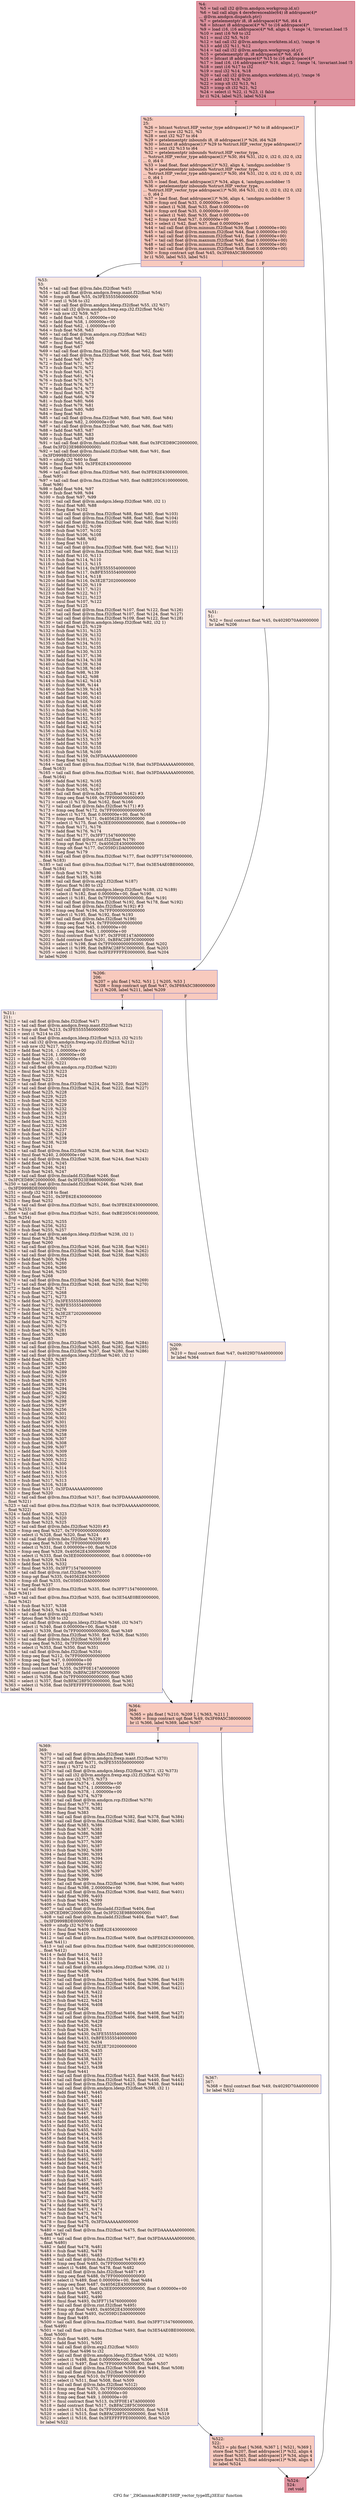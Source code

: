 digraph "CFG for '_Z9GammasRGBP15HIP_vector_typeIfLj3EEiii' function" {
	label="CFG for '_Z9GammasRGBP15HIP_vector_typeIfLj3EEiii' function";

	Node0x52e1e00 [shape=record,color="#b70d28ff", style=filled, fillcolor="#b70d2870",label="{%4:\l  %5 = tail call i32 @llvm.amdgcn.workgroup.id.x()\l  %6 = tail call align 4 dereferenceable(64) i8 addrspace(4)*\l... @llvm.amdgcn.dispatch.ptr()\l  %7 = getelementptr i8, i8 addrspace(4)* %6, i64 4\l  %8 = bitcast i8 addrspace(4)* %7 to i16 addrspace(4)*\l  %9 = load i16, i16 addrspace(4)* %8, align 4, !range !4, !invariant.load !5\l  %10 = zext i16 %9 to i32\l  %11 = mul i32 %5, %10\l  %12 = tail call i32 @llvm.amdgcn.workitem.id.x(), !range !6\l  %13 = add i32 %11, %12\l  %14 = tail call i32 @llvm.amdgcn.workgroup.id.y()\l  %15 = getelementptr i8, i8 addrspace(4)* %6, i64 6\l  %16 = bitcast i8 addrspace(4)* %15 to i16 addrspace(4)*\l  %17 = load i16, i16 addrspace(4)* %16, align 2, !range !4, !invariant.load !5\l  %18 = zext i16 %17 to i32\l  %19 = mul i32 %14, %18\l  %20 = tail call i32 @llvm.amdgcn.workitem.id.y(), !range !6\l  %21 = add i32 %19, %20\l  %22 = icmp slt i32 %13, %1\l  %23 = icmp slt i32 %21, %2\l  %24 = select i1 %22, i1 %23, i1 false\l  br i1 %24, label %25, label %524\l|{<s0>T|<s1>F}}"];
	Node0x52e1e00:s0 -> Node0x52e87d0;
	Node0x52e1e00:s1 -> Node0x52e8860;
	Node0x52e87d0 [shape=record,color="#3d50c3ff", style=filled, fillcolor="#ef886b70",label="{%25:\l25:                                               \l  %26 = bitcast %struct.HIP_vector_type addrspace(1)* %0 to i8 addrspace(1)*\l  %27 = mul nsw i32 %21, %3\l  %28 = sext i32 %27 to i64\l  %29 = getelementptr inbounds i8, i8 addrspace(1)* %26, i64 %28\l  %30 = bitcast i8 addrspace(1)* %29 to %struct.HIP_vector_type addrspace(1)*\l  %31 = sext i32 %13 to i64\l  %32 = getelementptr inbounds %struct.HIP_vector_type,\l... %struct.HIP_vector_type addrspace(1)* %30, i64 %31, i32 0, i32 0, i32 0, i32\l... 0, i64 0\l  %33 = load float, float addrspace(1)* %32, align 4, !amdgpu.noclobber !5\l  %34 = getelementptr inbounds %struct.HIP_vector_type,\l... %struct.HIP_vector_type addrspace(1)* %30, i64 %31, i32 0, i32 0, i32 0, i32\l... 0, i64 1\l  %35 = load float, float addrspace(1)* %34, align 4, !amdgpu.noclobber !5\l  %36 = getelementptr inbounds %struct.HIP_vector_type,\l... %struct.HIP_vector_type addrspace(1)* %30, i64 %31, i32 0, i32 0, i32 0, i32\l... 0, i64 2\l  %37 = load float, float addrspace(1)* %36, align 4, !amdgpu.noclobber !5\l  %38 = fcmp ord float %33, 0.000000e+00\l  %39 = select i1 %38, float %33, float 0.000000e+00\l  %40 = fcmp ord float %35, 0.000000e+00\l  %41 = select i1 %40, float %35, float 0.000000e+00\l  %42 = fcmp ord float %37, 0.000000e+00\l  %43 = select i1 %42, float %37, float 0.000000e+00\l  %44 = tail call float @llvm.minnum.f32(float %39, float 1.000000e+00)\l  %45 = tail call float @llvm.maxnum.f32(float %44, float 0.000000e+00)\l  %46 = tail call float @llvm.minnum.f32(float %41, float 1.000000e+00)\l  %47 = tail call float @llvm.maxnum.f32(float %46, float 0.000000e+00)\l  %48 = tail call float @llvm.minnum.f32(float %43, float 1.000000e+00)\l  %49 = tail call float @llvm.maxnum.f32(float %48, float 0.000000e+00)\l  %50 = fcmp contract ugt float %45, 0x3F69A5C380000000\l  br i1 %50, label %53, label %51\l|{<s0>T|<s1>F}}"];
	Node0x52e87d0:s0 -> Node0x52eab40;
	Node0x52e87d0:s1 -> Node0x52eabd0;
	Node0x52eabd0 [shape=record,color="#3d50c3ff", style=filled, fillcolor="#f1ccb870",label="{%51:\l51:                                               \l  %52 = fmul contract float %45, 0x4029D70A40000000\l  br label %206\l}"];
	Node0x52eabd0 -> Node0x52eada0;
	Node0x52eab40 [shape=record,color="#3d50c3ff", style=filled, fillcolor="#f1ccb870",label="{%53:\l53:                                               \l  %54 = tail call float @llvm.fabs.f32(float %45)\l  %55 = tail call float @llvm.amdgcn.frexp.mant.f32(float %54)\l  %56 = fcmp olt float %55, 0x3FE5555560000000\l  %57 = zext i1 %56 to i32\l  %58 = tail call float @llvm.amdgcn.ldexp.f32(float %55, i32 %57)\l  %59 = tail call i32 @llvm.amdgcn.frexp.exp.i32.f32(float %54)\l  %60 = sub nsw i32 %59, %57\l  %61 = fadd float %58, -1.000000e+00\l  %62 = fadd float %58, 1.000000e+00\l  %63 = fadd float %62, -1.000000e+00\l  %64 = fsub float %58, %63\l  %65 = tail call float @llvm.amdgcn.rcp.f32(float %62)\l  %66 = fmul float %61, %65\l  %67 = fmul float %62, %66\l  %68 = fneg float %67\l  %69 = tail call float @llvm.fma.f32(float %66, float %62, float %68)\l  %70 = tail call float @llvm.fma.f32(float %66, float %64, float %69)\l  %71 = fadd float %67, %70\l  %72 = fsub float %71, %67\l  %73 = fsub float %70, %72\l  %74 = fsub float %61, %71\l  %75 = fsub float %61, %74\l  %76 = fsub float %75, %71\l  %77 = fsub float %76, %73\l  %78 = fadd float %74, %77\l  %79 = fmul float %65, %78\l  %80 = fadd float %66, %79\l  %81 = fsub float %80, %66\l  %82 = fsub float %79, %81\l  %83 = fmul float %80, %80\l  %84 = fneg float %83\l  %85 = tail call float @llvm.fma.f32(float %80, float %80, float %84)\l  %86 = fmul float %82, 2.000000e+00\l  %87 = tail call float @llvm.fma.f32(float %80, float %86, float %85)\l  %88 = fadd float %83, %87\l  %89 = fsub float %88, %83\l  %90 = fsub float %87, %89\l  %91 = tail call float @llvm.fmuladd.f32(float %88, float 0x3FCED89C20000000,\l... float 0x3FD23E9880000000)\l  %92 = tail call float @llvm.fmuladd.f32(float %88, float %91, float\l... 0x3FD999BDE0000000)\l  %93 = sitofp i32 %60 to float\l  %94 = fmul float %93, 0x3FE62E4300000000\l  %95 = fneg float %94\l  %96 = tail call float @llvm.fma.f32(float %93, float 0x3FE62E4300000000,\l... float %95)\l  %97 = tail call float @llvm.fma.f32(float %93, float 0xBE205C6100000000,\l... float %96)\l  %98 = fadd float %94, %97\l  %99 = fsub float %98, %94\l  %100 = fsub float %97, %99\l  %101 = tail call float @llvm.amdgcn.ldexp.f32(float %80, i32 1)\l  %102 = fmul float %80, %88\l  %103 = fneg float %102\l  %104 = tail call float @llvm.fma.f32(float %88, float %80, float %103)\l  %105 = tail call float @llvm.fma.f32(float %88, float %82, float %104)\l  %106 = tail call float @llvm.fma.f32(float %90, float %80, float %105)\l  %107 = fadd float %102, %106\l  %108 = fsub float %107, %102\l  %109 = fsub float %106, %108\l  %110 = fmul float %88, %92\l  %111 = fneg float %110\l  %112 = tail call float @llvm.fma.f32(float %88, float %92, float %111)\l  %113 = tail call float @llvm.fma.f32(float %90, float %92, float %112)\l  %114 = fadd float %110, %113\l  %115 = fsub float %114, %110\l  %116 = fsub float %113, %115\l  %117 = fadd float %114, 0x3FE5555540000000\l  %118 = fadd float %117, 0xBFE5555540000000\l  %119 = fsub float %114, %118\l  %120 = fadd float %116, 0x3E2E720200000000\l  %121 = fadd float %120, %119\l  %122 = fadd float %117, %121\l  %123 = fsub float %122, %117\l  %124 = fsub float %121, %123\l  %125 = fmul float %107, %122\l  %126 = fneg float %125\l  %127 = tail call float @llvm.fma.f32(float %107, float %122, float %126)\l  %128 = tail call float @llvm.fma.f32(float %107, float %124, float %127)\l  %129 = tail call float @llvm.fma.f32(float %109, float %122, float %128)\l  %130 = tail call float @llvm.amdgcn.ldexp.f32(float %82, i32 1)\l  %131 = fadd float %125, %129\l  %132 = fsub float %131, %125\l  %133 = fsub float %129, %132\l  %134 = fadd float %101, %131\l  %135 = fsub float %134, %101\l  %136 = fsub float %131, %135\l  %137 = fadd float %130, %133\l  %138 = fadd float %137, %136\l  %139 = fadd float %134, %138\l  %140 = fsub float %139, %134\l  %141 = fsub float %138, %140\l  %142 = fadd float %98, %139\l  %143 = fsub float %142, %98\l  %144 = fsub float %142, %143\l  %145 = fsub float %98, %144\l  %146 = fsub float %139, %143\l  %147 = fadd float %146, %145\l  %148 = fadd float %100, %141\l  %149 = fsub float %148, %100\l  %150 = fsub float %148, %149\l  %151 = fsub float %100, %150\l  %152 = fsub float %141, %149\l  %153 = fadd float %152, %151\l  %154 = fadd float %148, %147\l  %155 = fadd float %142, %154\l  %156 = fsub float %155, %142\l  %157 = fsub float %154, %156\l  %158 = fadd float %153, %157\l  %159 = fadd float %155, %158\l  %160 = fsub float %159, %155\l  %161 = fsub float %158, %160\l  %162 = fmul float %159, 0x3FDAAAAAA0000000\l  %163 = fneg float %162\l  %164 = tail call float @llvm.fma.f32(float %159, float 0x3FDAAAAAA0000000,\l... float %163)\l  %165 = tail call float @llvm.fma.f32(float %161, float 0x3FDAAAAAA0000000,\l... float %164)\l  %166 = fadd float %162, %165\l  %167 = fsub float %166, %162\l  %168 = fsub float %165, %167\l  %169 = tail call float @llvm.fabs.f32(float %162) #3\l  %170 = fcmp oeq float %169, 0x7FF0000000000000\l  %171 = select i1 %170, float %162, float %166\l  %172 = tail call float @llvm.fabs.f32(float %171) #3\l  %173 = fcmp oeq float %172, 0x7FF0000000000000\l  %174 = select i1 %173, float 0.000000e+00, float %168\l  %175 = fcmp oeq float %171, 0x40562E4300000000\l  %176 = select i1 %175, float 0x3EE0000000000000, float 0.000000e+00\l  %177 = fsub float %171, %176\l  %178 = fadd float %176, %174\l  %179 = fmul float %177, 0x3FF7154760000000\l  %180 = tail call float @llvm.rint.f32(float %179)\l  %181 = fcmp ogt float %177, 0x40562E4300000000\l  %182 = fcmp olt float %177, 0xC059D1DA00000000\l  %183 = fneg float %179\l  %184 = tail call float @llvm.fma.f32(float %177, float 0x3FF7154760000000,\l... float %183)\l  %185 = tail call float @llvm.fma.f32(float %177, float 0x3E54AE0BE0000000,\l... float %184)\l  %186 = fsub float %179, %180\l  %187 = fadd float %185, %186\l  %188 = tail call float @llvm.exp2.f32(float %187)\l  %189 = fptosi float %180 to i32\l  %190 = tail call float @llvm.amdgcn.ldexp.f32(float %188, i32 %189)\l  %191 = select i1 %182, float 0.000000e+00, float %190\l  %192 = select i1 %181, float 0x7FF0000000000000, float %191\l  %193 = tail call float @llvm.fma.f32(float %192, float %178, float %192)\l  %194 = tail call float @llvm.fabs.f32(float %192) #3\l  %195 = fcmp oeq float %194, 0x7FF0000000000000\l  %196 = select i1 %195, float %192, float %193\l  %197 = tail call float @llvm.fabs.f32(float %196)\l  %198 = fcmp oeq float %54, 0x7FF0000000000000\l  %199 = fcmp oeq float %45, 0.000000e+00\l  %200 = fcmp oeq float %45, 1.000000e+00\l  %201 = fmul contract float %197, 0x3FF0E147A0000000\l  %202 = fadd contract float %201, 0xBFAC28F5C0000000\l  %203 = select i1 %198, float 0x7FF0000000000000, float %202\l  %204 = select i1 %199, float 0xBFAC28F5C0000000, float %203\l  %205 = select i1 %200, float 0x3FEFFFFFE0000000, float %204\l  br label %206\l}"];
	Node0x52eab40 -> Node0x52eada0;
	Node0x52eada0 [shape=record,color="#3d50c3ff", style=filled, fillcolor="#ef886b70",label="{%206:\l206:                                              \l  %207 = phi float [ %52, %51 ], [ %205, %53 ]\l  %208 = fcmp contract ugt float %47, 0x3F69A5C380000000\l  br i1 %208, label %211, label %209\l|{<s0>T|<s1>F}}"];
	Node0x52eada0:s0 -> Node0x52f2f60;
	Node0x52eada0:s1 -> Node0x52f2fb0;
	Node0x52f2fb0 [shape=record,color="#3d50c3ff", style=filled, fillcolor="#f1ccb870",label="{%209:\l209:                                              \l  %210 = fmul contract float %47, 0x4029D70A40000000\l  br label %364\l}"];
	Node0x52f2fb0 -> Node0x52f3180;
	Node0x52f2f60 [shape=record,color="#3d50c3ff", style=filled, fillcolor="#f1ccb870",label="{%211:\l211:                                              \l  %212 = tail call float @llvm.fabs.f32(float %47)\l  %213 = tail call float @llvm.amdgcn.frexp.mant.f32(float %212)\l  %214 = fcmp olt float %213, 0x3FE5555560000000\l  %215 = zext i1 %214 to i32\l  %216 = tail call float @llvm.amdgcn.ldexp.f32(float %213, i32 %215)\l  %217 = tail call i32 @llvm.amdgcn.frexp.exp.i32.f32(float %212)\l  %218 = sub nsw i32 %217, %215\l  %219 = fadd float %216, -1.000000e+00\l  %220 = fadd float %216, 1.000000e+00\l  %221 = fadd float %220, -1.000000e+00\l  %222 = fsub float %216, %221\l  %223 = tail call float @llvm.amdgcn.rcp.f32(float %220)\l  %224 = fmul float %219, %223\l  %225 = fmul float %220, %224\l  %226 = fneg float %225\l  %227 = tail call float @llvm.fma.f32(float %224, float %220, float %226)\l  %228 = tail call float @llvm.fma.f32(float %224, float %222, float %227)\l  %229 = fadd float %225, %228\l  %230 = fsub float %229, %225\l  %231 = fsub float %228, %230\l  %232 = fsub float %219, %229\l  %233 = fsub float %219, %232\l  %234 = fsub float %233, %229\l  %235 = fsub float %234, %231\l  %236 = fadd float %232, %235\l  %237 = fmul float %223, %236\l  %238 = fadd float %224, %237\l  %239 = fsub float %238, %224\l  %240 = fsub float %237, %239\l  %241 = fmul float %238, %238\l  %242 = fneg float %241\l  %243 = tail call float @llvm.fma.f32(float %238, float %238, float %242)\l  %244 = fmul float %240, 2.000000e+00\l  %245 = tail call float @llvm.fma.f32(float %238, float %244, float %243)\l  %246 = fadd float %241, %245\l  %247 = fsub float %246, %241\l  %248 = fsub float %245, %247\l  %249 = tail call float @llvm.fmuladd.f32(float %246, float\l... 0x3FCED89C20000000, float 0x3FD23E9880000000)\l  %250 = tail call float @llvm.fmuladd.f32(float %246, float %249, float\l... 0x3FD999BDE0000000)\l  %251 = sitofp i32 %218 to float\l  %252 = fmul float %251, 0x3FE62E4300000000\l  %253 = fneg float %252\l  %254 = tail call float @llvm.fma.f32(float %251, float 0x3FE62E4300000000,\l... float %253)\l  %255 = tail call float @llvm.fma.f32(float %251, float 0xBE205C6100000000,\l... float %254)\l  %256 = fadd float %252, %255\l  %257 = fsub float %256, %252\l  %258 = fsub float %255, %257\l  %259 = tail call float @llvm.amdgcn.ldexp.f32(float %238, i32 1)\l  %260 = fmul float %238, %246\l  %261 = fneg float %260\l  %262 = tail call float @llvm.fma.f32(float %246, float %238, float %261)\l  %263 = tail call float @llvm.fma.f32(float %246, float %240, float %262)\l  %264 = tail call float @llvm.fma.f32(float %248, float %238, float %263)\l  %265 = fadd float %260, %264\l  %266 = fsub float %265, %260\l  %267 = fsub float %264, %266\l  %268 = fmul float %246, %250\l  %269 = fneg float %268\l  %270 = tail call float @llvm.fma.f32(float %246, float %250, float %269)\l  %271 = tail call float @llvm.fma.f32(float %248, float %250, float %270)\l  %272 = fadd float %268, %271\l  %273 = fsub float %272, %268\l  %274 = fsub float %271, %273\l  %275 = fadd float %272, 0x3FE5555540000000\l  %276 = fadd float %275, 0xBFE5555540000000\l  %277 = fsub float %272, %276\l  %278 = fadd float %274, 0x3E2E720200000000\l  %279 = fadd float %278, %277\l  %280 = fadd float %275, %279\l  %281 = fsub float %280, %275\l  %282 = fsub float %279, %281\l  %283 = fmul float %265, %280\l  %284 = fneg float %283\l  %285 = tail call float @llvm.fma.f32(float %265, float %280, float %284)\l  %286 = tail call float @llvm.fma.f32(float %265, float %282, float %285)\l  %287 = tail call float @llvm.fma.f32(float %267, float %280, float %286)\l  %288 = tail call float @llvm.amdgcn.ldexp.f32(float %240, i32 1)\l  %289 = fadd float %283, %287\l  %290 = fsub float %289, %283\l  %291 = fsub float %287, %290\l  %292 = fadd float %259, %289\l  %293 = fsub float %292, %259\l  %294 = fsub float %289, %293\l  %295 = fadd float %288, %291\l  %296 = fadd float %295, %294\l  %297 = fadd float %292, %296\l  %298 = fsub float %297, %292\l  %299 = fsub float %296, %298\l  %300 = fadd float %256, %297\l  %301 = fsub float %300, %256\l  %302 = fsub float %300, %301\l  %303 = fsub float %256, %302\l  %304 = fsub float %297, %301\l  %305 = fadd float %304, %303\l  %306 = fadd float %258, %299\l  %307 = fsub float %306, %258\l  %308 = fsub float %306, %307\l  %309 = fsub float %258, %308\l  %310 = fsub float %299, %307\l  %311 = fadd float %310, %309\l  %312 = fadd float %306, %305\l  %313 = fadd float %300, %312\l  %314 = fsub float %313, %300\l  %315 = fsub float %312, %314\l  %316 = fadd float %311, %315\l  %317 = fadd float %313, %316\l  %318 = fsub float %317, %313\l  %319 = fsub float %316, %318\l  %320 = fmul float %317, 0x3FDAAAAAA0000000\l  %321 = fneg float %320\l  %322 = tail call float @llvm.fma.f32(float %317, float 0x3FDAAAAAA0000000,\l... float %321)\l  %323 = tail call float @llvm.fma.f32(float %319, float 0x3FDAAAAAA0000000,\l... float %322)\l  %324 = fadd float %320, %323\l  %325 = fsub float %324, %320\l  %326 = fsub float %323, %325\l  %327 = tail call float @llvm.fabs.f32(float %320) #3\l  %328 = fcmp oeq float %327, 0x7FF0000000000000\l  %329 = select i1 %328, float %320, float %324\l  %330 = tail call float @llvm.fabs.f32(float %329) #3\l  %331 = fcmp oeq float %330, 0x7FF0000000000000\l  %332 = select i1 %331, float 0.000000e+00, float %326\l  %333 = fcmp oeq float %329, 0x40562E4300000000\l  %334 = select i1 %333, float 0x3EE0000000000000, float 0.000000e+00\l  %335 = fsub float %329, %334\l  %336 = fadd float %334, %332\l  %337 = fmul float %335, 0x3FF7154760000000\l  %338 = tail call float @llvm.rint.f32(float %337)\l  %339 = fcmp ogt float %335, 0x40562E4300000000\l  %340 = fcmp olt float %335, 0xC059D1DA00000000\l  %341 = fneg float %337\l  %342 = tail call float @llvm.fma.f32(float %335, float 0x3FF7154760000000,\l... float %341)\l  %343 = tail call float @llvm.fma.f32(float %335, float 0x3E54AE0BE0000000,\l... float %342)\l  %344 = fsub float %337, %338\l  %345 = fadd float %343, %344\l  %346 = tail call float @llvm.exp2.f32(float %345)\l  %347 = fptosi float %338 to i32\l  %348 = tail call float @llvm.amdgcn.ldexp.f32(float %346, i32 %347)\l  %349 = select i1 %340, float 0.000000e+00, float %348\l  %350 = select i1 %339, float 0x7FF0000000000000, float %349\l  %351 = tail call float @llvm.fma.f32(float %350, float %336, float %350)\l  %352 = tail call float @llvm.fabs.f32(float %350) #3\l  %353 = fcmp oeq float %352, 0x7FF0000000000000\l  %354 = select i1 %353, float %350, float %351\l  %355 = tail call float @llvm.fabs.f32(float %354)\l  %356 = fcmp oeq float %212, 0x7FF0000000000000\l  %357 = fcmp oeq float %47, 0.000000e+00\l  %358 = fcmp oeq float %47, 1.000000e+00\l  %359 = fmul contract float %355, 0x3FF0E147A0000000\l  %360 = fadd contract float %359, 0xBFAC28F5C0000000\l  %361 = select i1 %356, float 0x7FF0000000000000, float %360\l  %362 = select i1 %357, float 0xBFAC28F5C0000000, float %361\l  %363 = select i1 %358, float 0x3FEFFFFFE0000000, float %362\l  br label %364\l}"];
	Node0x52f2f60 -> Node0x52f3180;
	Node0x52f3180 [shape=record,color="#3d50c3ff", style=filled, fillcolor="#ef886b70",label="{%364:\l364:                                              \l  %365 = phi float [ %210, %209 ], [ %363, %211 ]\l  %366 = fcmp contract ugt float %49, 0x3F69A5C380000000\l  br i1 %366, label %369, label %367\l|{<s0>T|<s1>F}}"];
	Node0x52f3180:s0 -> Node0x52fa4b0;
	Node0x52f3180:s1 -> Node0x52fa500;
	Node0x52fa500 [shape=record,color="#3d50c3ff", style=filled, fillcolor="#f1ccb870",label="{%367:\l367:                                              \l  %368 = fmul contract float %49, 0x4029D70A40000000\l  br label %522\l}"];
	Node0x52fa500 -> Node0x52fa690;
	Node0x52fa4b0 [shape=record,color="#3d50c3ff", style=filled, fillcolor="#f1ccb870",label="{%369:\l369:                                              \l  %370 = tail call float @llvm.fabs.f32(float %49)\l  %371 = tail call float @llvm.amdgcn.frexp.mant.f32(float %370)\l  %372 = fcmp olt float %371, 0x3FE5555560000000\l  %373 = zext i1 %372 to i32\l  %374 = tail call float @llvm.amdgcn.ldexp.f32(float %371, i32 %373)\l  %375 = tail call i32 @llvm.amdgcn.frexp.exp.i32.f32(float %370)\l  %376 = sub nsw i32 %375, %373\l  %377 = fadd float %374, -1.000000e+00\l  %378 = fadd float %374, 1.000000e+00\l  %379 = fadd float %378, -1.000000e+00\l  %380 = fsub float %374, %379\l  %381 = tail call float @llvm.amdgcn.rcp.f32(float %378)\l  %382 = fmul float %377, %381\l  %383 = fmul float %378, %382\l  %384 = fneg float %383\l  %385 = tail call float @llvm.fma.f32(float %382, float %378, float %384)\l  %386 = tail call float @llvm.fma.f32(float %382, float %380, float %385)\l  %387 = fadd float %383, %386\l  %388 = fsub float %387, %383\l  %389 = fsub float %386, %388\l  %390 = fsub float %377, %387\l  %391 = fsub float %377, %390\l  %392 = fsub float %391, %387\l  %393 = fsub float %392, %389\l  %394 = fadd float %390, %393\l  %395 = fmul float %381, %394\l  %396 = fadd float %382, %395\l  %397 = fsub float %396, %382\l  %398 = fsub float %395, %397\l  %399 = fmul float %396, %396\l  %400 = fneg float %399\l  %401 = tail call float @llvm.fma.f32(float %396, float %396, float %400)\l  %402 = fmul float %398, 2.000000e+00\l  %403 = tail call float @llvm.fma.f32(float %396, float %402, float %401)\l  %404 = fadd float %399, %403\l  %405 = fsub float %404, %399\l  %406 = fsub float %403, %405\l  %407 = tail call float @llvm.fmuladd.f32(float %404, float\l... 0x3FCED89C20000000, float 0x3FD23E9880000000)\l  %408 = tail call float @llvm.fmuladd.f32(float %404, float %407, float\l... 0x3FD999BDE0000000)\l  %409 = sitofp i32 %376 to float\l  %410 = fmul float %409, 0x3FE62E4300000000\l  %411 = fneg float %410\l  %412 = tail call float @llvm.fma.f32(float %409, float 0x3FE62E4300000000,\l... float %411)\l  %413 = tail call float @llvm.fma.f32(float %409, float 0xBE205C6100000000,\l... float %412)\l  %414 = fadd float %410, %413\l  %415 = fsub float %414, %410\l  %416 = fsub float %413, %415\l  %417 = tail call float @llvm.amdgcn.ldexp.f32(float %396, i32 1)\l  %418 = fmul float %396, %404\l  %419 = fneg float %418\l  %420 = tail call float @llvm.fma.f32(float %404, float %396, float %419)\l  %421 = tail call float @llvm.fma.f32(float %404, float %398, float %420)\l  %422 = tail call float @llvm.fma.f32(float %406, float %396, float %421)\l  %423 = fadd float %418, %422\l  %424 = fsub float %423, %418\l  %425 = fsub float %422, %424\l  %426 = fmul float %404, %408\l  %427 = fneg float %426\l  %428 = tail call float @llvm.fma.f32(float %404, float %408, float %427)\l  %429 = tail call float @llvm.fma.f32(float %406, float %408, float %428)\l  %430 = fadd float %426, %429\l  %431 = fsub float %430, %426\l  %432 = fsub float %429, %431\l  %433 = fadd float %430, 0x3FE5555540000000\l  %434 = fadd float %433, 0xBFE5555540000000\l  %435 = fsub float %430, %434\l  %436 = fadd float %432, 0x3E2E720200000000\l  %437 = fadd float %436, %435\l  %438 = fadd float %433, %437\l  %439 = fsub float %438, %433\l  %440 = fsub float %437, %439\l  %441 = fmul float %423, %438\l  %442 = fneg float %441\l  %443 = tail call float @llvm.fma.f32(float %423, float %438, float %442)\l  %444 = tail call float @llvm.fma.f32(float %423, float %440, float %443)\l  %445 = tail call float @llvm.fma.f32(float %425, float %438, float %444)\l  %446 = tail call float @llvm.amdgcn.ldexp.f32(float %398, i32 1)\l  %447 = fadd float %441, %445\l  %448 = fsub float %447, %441\l  %449 = fsub float %445, %448\l  %450 = fadd float %417, %447\l  %451 = fsub float %450, %417\l  %452 = fsub float %447, %451\l  %453 = fadd float %446, %449\l  %454 = fadd float %453, %452\l  %455 = fadd float %450, %454\l  %456 = fsub float %455, %450\l  %457 = fsub float %454, %456\l  %458 = fadd float %414, %455\l  %459 = fsub float %458, %414\l  %460 = fsub float %458, %459\l  %461 = fsub float %414, %460\l  %462 = fsub float %455, %459\l  %463 = fadd float %462, %461\l  %464 = fadd float %416, %457\l  %465 = fsub float %464, %416\l  %466 = fsub float %464, %465\l  %467 = fsub float %416, %466\l  %468 = fsub float %457, %465\l  %469 = fadd float %468, %467\l  %470 = fadd float %464, %463\l  %471 = fadd float %458, %470\l  %472 = fsub float %471, %458\l  %473 = fsub float %470, %472\l  %474 = fadd float %469, %473\l  %475 = fadd float %471, %474\l  %476 = fsub float %475, %471\l  %477 = fsub float %474, %476\l  %478 = fmul float %475, 0x3FDAAAAAA0000000\l  %479 = fneg float %478\l  %480 = tail call float @llvm.fma.f32(float %475, float 0x3FDAAAAAA0000000,\l... float %479)\l  %481 = tail call float @llvm.fma.f32(float %477, float 0x3FDAAAAAA0000000,\l... float %480)\l  %482 = fadd float %478, %481\l  %483 = fsub float %482, %478\l  %484 = fsub float %481, %483\l  %485 = tail call float @llvm.fabs.f32(float %478) #3\l  %486 = fcmp oeq float %485, 0x7FF0000000000000\l  %487 = select i1 %486, float %478, float %482\l  %488 = tail call float @llvm.fabs.f32(float %487) #3\l  %489 = fcmp oeq float %488, 0x7FF0000000000000\l  %490 = select i1 %489, float 0.000000e+00, float %484\l  %491 = fcmp oeq float %487, 0x40562E4300000000\l  %492 = select i1 %491, float 0x3EE0000000000000, float 0.000000e+00\l  %493 = fsub float %487, %492\l  %494 = fadd float %492, %490\l  %495 = fmul float %493, 0x3FF7154760000000\l  %496 = tail call float @llvm.rint.f32(float %495)\l  %497 = fcmp ogt float %493, 0x40562E4300000000\l  %498 = fcmp olt float %493, 0xC059D1DA00000000\l  %499 = fneg float %495\l  %500 = tail call float @llvm.fma.f32(float %493, float 0x3FF7154760000000,\l... float %499)\l  %501 = tail call float @llvm.fma.f32(float %493, float 0x3E54AE0BE0000000,\l... float %500)\l  %502 = fsub float %495, %496\l  %503 = fadd float %501, %502\l  %504 = tail call float @llvm.exp2.f32(float %503)\l  %505 = fptosi float %496 to i32\l  %506 = tail call float @llvm.amdgcn.ldexp.f32(float %504, i32 %505)\l  %507 = select i1 %498, float 0.000000e+00, float %506\l  %508 = select i1 %497, float 0x7FF0000000000000, float %507\l  %509 = tail call float @llvm.fma.f32(float %508, float %494, float %508)\l  %510 = tail call float @llvm.fabs.f32(float %508) #3\l  %511 = fcmp oeq float %510, 0x7FF0000000000000\l  %512 = select i1 %511, float %508, float %509\l  %513 = tail call float @llvm.fabs.f32(float %512)\l  %514 = fcmp oeq float %370, 0x7FF0000000000000\l  %515 = fcmp oeq float %49, 0.000000e+00\l  %516 = fcmp oeq float %49, 1.000000e+00\l  %517 = fmul contract float %513, 0x3FF0E147A0000000\l  %518 = fadd contract float %517, 0xBFAC28F5C0000000\l  %519 = select i1 %514, float 0x7FF0000000000000, float %518\l  %520 = select i1 %515, float 0xBFAC28F5C0000000, float %519\l  %521 = select i1 %516, float 0x3FEFFFFFE0000000, float %520\l  br label %522\l}"];
	Node0x52fa4b0 -> Node0x52fa690;
	Node0x52fa690 [shape=record,color="#3d50c3ff", style=filled, fillcolor="#ef886b70",label="{%522:\l522:                                              \l  %523 = phi float [ %368, %367 ], [ %521, %369 ]\l  store float %207, float addrspace(1)* %32, align 4\l  store float %365, float addrspace(1)* %34, align 4\l  store float %523, float addrspace(1)* %36, align 4\l  br label %524\l}"];
	Node0x52fa690 -> Node0x52e8860;
	Node0x52e8860 [shape=record,color="#b70d28ff", style=filled, fillcolor="#b70d2870",label="{%524:\l524:                                              \l  ret void\l}"];
}
